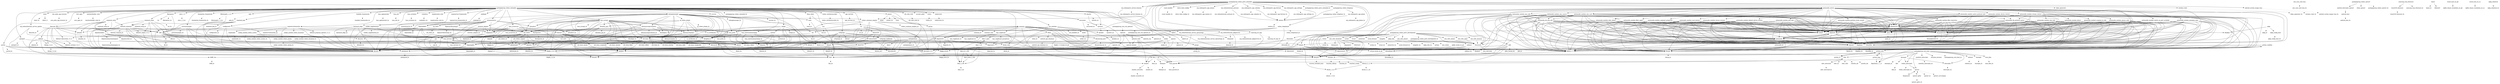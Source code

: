 digraph depends {
    node [shape=plaintext]
activitymanager -> activitymanager_lic [style=dotted];
activitymanager -> db8;
activitymanager -> libboost_regex1_51_0;
activitymanager -> libglib_2_0_0;
activitymanager -> libstdc6;
activitymanager -> luna_service2;
alsa_ucm_conf_tuna -> alsa_ucm_conf_tuna_lic [style=dotted];
alsa_utils_alsactl -> alsa_states [style=dotted];
alsa_utils_alsactl -> libasound2;
alsa_utils_alsamixer -> libasound2;
alsa_utils_alsamixer -> libformw5;
alsa_utils_alsamixer -> libmenuw5;
alsa_utils_alsamixer -> libncursesw5;
alsa_utils_alsamixer -> libpanelw5;
alsa_utils_alsamixer -> libtinfo5;
alsa_utils_alsaucm -> libasound2;
alsa_utils_amixer -> libasound2;
alsa_utils_aplay -> libasound2;
android_apn_database -> android_apn_database_lic [style=dotted];
android_exec -> android_exec_lic [style=dotted];
android_initscripts_upstart -> android_exec;
android_system_image_tuna -> android_system_image_tuna_lic [style=dotted];
app_services -> app_services_lic [style=dotted];
base_files -> base_files_lic [style=dotted];
base_passwd -> base_passwd_lic [style=dotted];
bash -> bash_lic [style=dotted];
bash -> libtinfo5;
bcm4330_firmware -> bcm4330_firmware_lic [style=dotted];
binutils -> binutils_lic [style=dotted];
binutils -> libz1;
bluez4 -> bluez4_lic [style=dotted];
bluez4 -> libdbus_1_3;
bluez4 -> libglib_2_0_0;
bluez4 -> libreadline6;
bluez4 -> libudev0;
bluez4 -> libusb_0_1_4;
bluez4 -> libusb_1_0_0;
browser_adapter -> browser_adapter_lic [style=dotted];
browser_adapter -> libglib_2_0_0;
browser_adapter -> libpbnjson;
browser_adapter -> libstdc6;
browser_adapter -> qt4_webos;
browserserver -> browserserver_lic [style=dotted];
browserserver -> isis_fonts;
browserserver -> libcrypto1_0_0;
browserserver -> libglib_2_0_0;
browserserver -> libpbnjson;
browserserver -> libpmcertificatemgr2;
browserserver -> libqtwebkit4;
browserserver -> libssl1_0_0;
browserserver -> libstdc6;
browserserver -> luna_service2;
browserserver -> ptmalloc3;
browserserver -> qt4_webos;
busybox -> busybox_lic [style=dotted];
busybox -> busybox_syslog [style=dotted];
busybox -> busybox_udhcpc [style=dotted];
bzip2 -> bzip2_lic [style=dotted];
bzip2 -> libbz2_0;
ca_certificates -> ca_certificates_lic [style=dotted];
com_palm_app_browser -> com_palm_app_browser_lic [style=dotted];
configurator -> configurator_lic [style=dotted];
configurator -> db8;
configurator -> libglib_2_0_0;
configurator -> libstdc6;
configurator -> luna_service2;
connman -> base_passwd;
connman -> bluez4;
connman -> connman_conf [style=dotted];
connman -> connman_lic [style=dotted];
connman -> dbus_1;
connman -> iptables;
connman -> libdbus_1_3;
connman -> libglib_2_0_0;
connman -> libgnutls26;
connman -> ofono;
connman -> shadow;
connman -> wpa_supplicant;
cordova -> cordova_lic [style=dotted];
core_apps -> core_apps_lic [style=dotted];
cpushareholder_stub -> cpushareholder_stub_lic [style=dotted];
crash_handler -> crash_handler_lic [style=dotted];
curl -> curl_lic [style=dotted];
curl -> libcurl5;
curl -> libz1;
db -> db_lic [style=dotted];
db8 -> db8_lic [style=dotted];
db8 -> db;
db8 -> libglib_2_0_0;
db8 -> libicui18n36;
db8 -> libicuuc36;
db8 -> libstdc6;
db8 -> luna_service2;
dbus_1 -> base_passwd;
dbus_1 -> dbus_lic [style=dotted];
dbus_1 -> libdbus_1_3;
dbus_1 -> libexpat1;
dbus_1 -> shadow;
dhcp_client -> bash;
dhcp_client -> libcrypto1_0_0;
distro_feed_configs -> distro_feed_configs_lic [style=dotted];
e2fsprogs -> e2fsprogs_badblocks;
e2fsprogs -> e2fsprogs_lic [style=dotted];
e2fsprogs -> libblkid1;
e2fsprogs -> libcom_err2;
e2fsprogs -> libe2p2;
e2fsprogs -> libext2fs2;
e2fsprogs -> libss2;
e2fsprogs -> libuuid1;
e2fsprogs_badblocks -> libcom_err2;
e2fsprogs_badblocks -> libext2fs2;
eglibc_locale_en_gb -> virtual_locale_en_gb;
enyo_1_0 -> enyo_1_0_lic [style=dotted];
evtest -> evtest_lic [style=dotted];
evtest -> libxml2;
fbprogress -> fbprogress_lic [style=dotted];
fbprogress -> libstdc6;
fbprogress -> tar;
filecache -> db8;
filecache -> filecache_lic [style=dotted];
filecache -> glibmm;
filecache -> jemalloc;
filecache -> libboost_filesystem1_51_0;
filecache -> libboost_system1_51_0;
filecache -> libglib_2_0_0;
filecache -> libsigc_2_0_0;
filecache -> libstdc6;
filecache -> luna_service2;
foundation_frameworks -> foundation_frameworks_lic [style=dotted];
gdb -> gdb_lic [style=dotted];
gdb -> glibc_thread_db [style=dotted];
gdb -> libexpat1;
gdb -> libreadline6;
gdb -> libtinfo5;
gdb -> libz1;
glibmm -> glibmm_lic [style=dotted];
glibmm -> libffi6;
glibmm -> libglib_2_0_0;
glibmm -> libsigc_2_0_0;
glibmm -> libstdc6;
glibmm -> libz1;
gzip -> gzip_lic [style=dotted];
icu -> icu_lic [style=dotted];
icu -> libicudata36;
icu -> libicui18n36;
icu -> libicutu36;
icu -> libicuuc36;
icu -> libstdc6;
initscripts -> initscripts_lic [style=dotted];
iproute2 -> iproute2_lic [style=dotted];
iproute2 -> iptables;
iptables -> iptables_lic [style=dotted];
isis_fonts -> isis_fonts_lic [style=dotted];
jemalloc -> jemalloc_lic [style=dotted];
kbd -> kbd_lic [style=dotted];
keyboard_efigs -> keyboard_efigs_lic [style=dotted];
keyboard_efigs -> libglib_2_0_0;
keyboard_efigs -> libpbnjson;
keyboard_efigs -> libstdc6;
keyboard_efigs -> luna_service2;
keyboard_efigs -> qt4_webos;
keymaps -> initscripts;
keymaps -> kbd;
keymaps -> keymaps_lic [style=dotted];
keymaps -> webos_initscripts;
kmod -> kmod_lic [style=dotted];
kmod -> libkmod2;
libasound2 -> alsa_conf_base;
libblkid1 -> libuuid1;
libboost_filesystem1_51_0 -> libboost_system1_51_0;
libboost_filesystem1_51_0 -> libstdc6;
libboost_program_options1_51_0 -> libstdc6;
libboost_regex1_51_0 -> libstdc6;
libboost_system1_51_0 -> libstdc6;
libcap2 -> libcap_lic [style=dotted];
libcares2 -> libcares_lic [style=dotted];
libcjson1 -> libcjson_lic [style=dotted];
libcurl5 -> curl_certs [style=dotted];
libcurl5 -> libcap2;
libcurl5 -> libcares2;
libcurl5 -> libgcrypt11;
libcurl5 -> libgnutls26;
libcurl5 -> libgpg_error0;
libcurl5 -> libtasn1_3;
libcurl5 -> libz1;
libdbus_1_3 -> dbus_1 [style=dotted];
libemail_common2 -> db8;
libemail_common2 -> jemalloc;
libemail_common2 -> libboost_regex1_51_0;
libemail_common2 -> libcurl5;
libemail_common2 -> libemail_common_lic [style=dotted];
libemail_common2 -> libglib_2_0_0;
libemail_common2 -> libicuuc36;
libemail_common2 -> libpalmsocket2;
libemail_common2 -> libstdc6;
libemail_common2 -> libz1;
libexpat1 -> libexpat_lic [style=dotted];
libext2fs2 -> libblkid1;
libext2fs2 -> libcom_err2;
libffi6 -> libffi_lic [style=dotted];
libformw5 -> libncursesw5;
libformw5 -> libtinfo5;
libfreetype6 -> libfreetype_lic [style=dotted];
libgcrypt11 -> libcap2;
libgcrypt11 -> libgcrypt_lic [style=dotted];
libgcrypt11 -> libgpg_error0;
libgdbm4 -> libgdbm_lic [style=dotted];
libglib_2_0_0 -> libffi6;
libglib_2_0_0 -> libglib_2_0_lic [style=dotted];
libglib_2_0_0 -> libz1;
libglib_2_0_locale_en_gb -> libglib_2_0_0;
libglib_2_0_locale_en_gb -> virtual_locale_en_gb;
libgnutls26 -> libcap2;
libgnutls26 -> libgcrypt11;
libgnutls26 -> libgnutls_lic [style=dotted];
libgnutls26 -> libgpg_error0;
libgnutls26 -> libtasn1_3;
libgnutls26 -> libz1;
libgpg_error0 -> libgpg_error_lic [style=dotted];
libhunspell_1_3_0 -> libhunspell_1_3_lic [style=dotted];
libhunspell_1_3_0 -> libstdc6;
libhybris -> libhybris_lic [style=dotted];
libhybris -> libstdc6;
libicui18n36 -> libicudata36;
libicui18n36 -> libicuuc36;
libicui18n36 -> libstdc6;
libicutu36 -> libicudata36;
libicutu36 -> libicui18n36;
libicutu36 -> libicuuc36;
libicutu36 -> libstdc6;
libicuuc36 -> libicudata36;
libicuuc36 -> libstdc6;
libjpeg8 -> libjpeg_lic [style=dotted];
libjson0 -> libjson_lic [style=dotted];
liblunasysmgrcommon1 -> libglib_2_0_0;
liblunasysmgrcommon1 -> liblunasysmgrcommon_lic [style=dotted];
liblunasysmgrcommon1 -> liblunasysmgripc2;
liblunasysmgrcommon1 -> libnyx5;
liblunasysmgrcommon1 -> libpmloglib2;
liblunasysmgrcommon1 -> librolegen2;
liblunasysmgrcommon1 -> libstdc6;
liblunasysmgrcommon1 -> luna_prefs;
liblunasysmgrcommon1 -> qt4_webos;
liblunasysmgripc2 -> libglib_2_0_0;
liblunasysmgripc2 -> liblunasysmgripc_lic [style=dotted];
liblunasysmgripc2 -> libstdc6;
libmenuw5 -> libncursesw5;
libmenuw5 -> libtinfo5;
libmjson0 -> libmjson_lic [style=dotted];
libncurses5 -> libtinfo5;
libncursesw5 -> libtinfo5;
libnl_3_200 -> libnl_3_lic [style=dotted];
libnl_3_cli -> libnl_3_200;
libnl_3_cli -> libnl_3_genl;
libnl_3_cli -> libnl_nf_3_200;
libnl_3_cli -> libnl_route_3_200;
libnl_3_genl -> libnl_3_200;
libnl_3_genl -> libnl_3_cli;
libnl_nf_3_200 -> libnl_3_200;
libnl_nf_3_200 -> libnl_route_3_200;
libnl_route_3_200 -> libnl_3_200;
libnyx5 -> libglib_2_0_0;
libnyx5 -> libnyx_lic [style=dotted];
libpalmsocket2 -> libcares2;
libpalmsocket2 -> libcrypto1_0_0;
libpalmsocket2 -> libglib_2_0_0;
libpalmsocket2 -> libpalmsocket_lic [style=dotted];
libpalmsocket2 -> libpmloglib2;
libpalmsocket2 -> libpmstatemachineengine2;
libpalmsocket2 -> libssl1_0_0;
libpanelw5 -> libncursesw5;
libpanelw5 -> libtinfo5;
libpbnjson -> libpbnjson_lic [style=dotted];
libpbnjson -> libstdc6;
libpbnjson -> yajl;
libpmcertificatemgr2 -> ca_certificates;
libpmcertificatemgr2 -> libcrypto1_0_0;
libpmcertificatemgr2 -> libpmcertificatemgr_lic [style=dotted];
libpmloglib2 -> libpmloglib_lic [style=dotted];
libpmloglib2 -> pmlogconf;
libpmstatemachineengine2 -> libpmloglib2;
libpmstatemachineengine2 -> libpmstatemachineengine_lic [style=dotted];
libpng12_0 -> libz1;
libpulse0 -> libcap2;
libpulse0 -> libdbus_1_3;
libpulse0 -> libgdbm4;
libpulse0 -> libjson0;
libpulse0 -> libsndfile1;
libpulse0 -> pulseaudio;
libpulsecore -> libcap2;
libpulsecore -> libdbus_1_3;
libpulsecore -> libgdbm4;
libpulsecore -> libjson0;
libpulsecore -> libltdl7;
libpulsecore -> libpulse0;
libpulsecore -> libsamplerate0;
libpulsecore -> libsndfile1;
libpulsecore -> pulseaudio;
libpulsecore -> speex;
libqtwebkit4 -> libglib_2_0_0;
libqtwebkit4 -> libhybris;
libqtwebkit4 -> libqtwebkit_lic [style=dotted];
libqtwebkit4 -> libsqlite3_0;
libqtwebkit4 -> libstdc6;
libqtwebkit4 -> libz1;
libqtwebkit4 -> luna_service2;
libqtwebkit4 -> qt4_webos;
librdx_stub -> librdx_lic [style=dotted];
libreadline6 -> libreadline_lic [style=dotted];
libreadline6 -> libtinfo5;
librolegen2 -> librolegen_lic [style=dotted];
librolegen2 -> libstdc6;
libsamplerate0 -> libsamplerate0_lic [style=dotted];
libsamplerate0 -> libsndfile1;
libsamsung_ipc0 -> libcrypto1_0_0;
libsamsung_ipc0 -> libsamsung_ipc_lic [style=dotted];
libsamsung_ipc0 -> libssl1_0_0;
libsigc_2_0_0 -> libsigc_2_0_lic [style=dotted];
libsigc_2_0_0 -> libstdc6;
libsndfile1 -> libsndfile_lic [style=dotted];
libss2 -> libcom_err2;
libssl1_0_0 -> libcrypto1_0_0;
libtasn1_3 -> libtasn1_lic [style=dotted];
libtinfo5 -> ncurses_terminfo_base [style=dotted];
libudev0 -> udev;
libupstart0 -> upstart;
liburiparser1 -> liburiparser_lic [style=dotted];
libusb_0_1_4 -> libusb_0_1_lic [style=dotted];
libusb_0_1_4 -> libusb_1_0_0;
libusb_1_0_0 -> libusb_1_0_lic [style=dotted];
libwaudio1 -> libasound2;
libwaudio1 -> libstdc6;
libwaudio1 -> libwaudio_lic [style=dotted];
libwebos_gui1 -> libglib_2_0_0;
libwebos_gui1 -> libstdc6;
libwebos_gui1 -> libwebos_gui_lic [style=dotted];
libwebos_gui1 -> qt4_webos;
libxml2 -> libxml2_lic [style=dotted];
libxml2 -> libz1;
libz1 -> libz_lic [style=dotted];
loadable_frameworks -> loadable_frameworks_lic [style=dotted];
locale_base_en_gb -> eglibc_binary_localedata_en_gb;
locale_base_en_us -> eglibc_binary_localedata_en_us;
lsb -> lsb_lic [style=dotted];
lsb -> util_linux;
luna_applauncher -> luna_applauncher_lic [style=dotted];
luna_init -> luna_init_lic [style=dotted];
luna_prefs -> libcjson1;
luna_prefs -> libglib_2_0_0;
luna_prefs -> libsqlite3_0;
luna_prefs -> luna_prefs_lic [style=dotted];
luna_prefs -> luna_service2;
luna_service2 -> libcjson1;
luna_service2 -> libglib_2_0_0;
luna_service2 -> libpmloglib2;
luna_service2 -> luna_service2;
luna_service2 -> luna_service2_lic [style=dotted];
luna_sysmgr -> libcjson1;
luna_sysmgr -> libcrypto1_0_0;
luna_sysmgr -> libglib_2_0_0;
luna_sysmgr -> libhybris;
luna_sysmgr -> liblunasysmgrcommon1;
luna_sysmgr -> liblunasysmgripc2;
luna_sysmgr -> libnyx5;
luna_sysmgr -> libpbnjson;
luna_sysmgr -> libpmloglib2;
luna_sysmgr -> librolegen2;
luna_sysmgr -> libsqlite3_0;
luna_sysmgr -> libssl1_0_0;
luna_sysmgr -> libstdc6;
luna_sysmgr -> libwebos_gui1;
luna_sysmgr -> luna_prefs;
luna_sysmgr -> luna_service2;
luna_sysmgr -> luna_sysmgr_lic [style=dotted];
luna_sysmgr -> ptmalloc3;
luna_sysmgr -> qt4_webos;
luna_sysmgr -> util_linux;
luna_sysservice -> libcjson1;
luna_sysservice -> libglib_2_0_0;
luna_sysservice -> libpbnjson;
luna_sysservice -> libsqlite3_0;
luna_sysservice -> libstdc6;
luna_sysservice -> liburiparser1;
luna_sysservice -> luna_service2;
luna_sysservice -> luna_sysservice_lic [style=dotted];
luna_sysservice -> qt4_webos;
luna_systemui -> luna_systemui_lic [style=dotted];
luna_universalsearchmgr -> libcjson1;
luna_universalsearchmgr -> libglib_2_0_0;
luna_universalsearchmgr -> libsqlite3_0;
luna_universalsearchmgr -> libstdc6;
luna_universalsearchmgr -> libxml2;
luna_universalsearchmgr -> luna_service2;
luna_universalsearchmgr -> luna_universalsearchmgr_lic [style=dotted];
makedevs -> makedevs_lic [style=dotted];
mdbus2 -> libglib_2_0_0;
mdbus2 -> libreadline6;
mdbus2 -> mdbus2_lic [style=dotted];
mingetty -> mingetty_lic [style=dotted];
modutils_initscripts -> modutils_initscripts_lic [style=dotted];
mojoloader -> mojoloader_lic [style=dotted];
mojolocation_stub -> mojolocation_stub_lic [style=dotted];
mojomail_imap -> db8;
mojomail_imap -> libboost_regex1_51_0;
mojomail_imap -> libemail_common2;
mojomail_imap -> libglib_2_0_0;
mojomail_imap -> libicuuc36;
mojomail_imap -> libstdc6;
mojomail_imap -> luna_service2;
mojomail_imap -> mojomail_imap_lic [style=dotted];
mojomail_pop -> db8;
mojomail_pop -> libemail_common2;
mojomail_pop -> libglib_2_0_0;
mojomail_pop -> libstdc6;
mojomail_pop -> luna_service2;
mojomail_pop -> mojomail_pop_lic [style=dotted];
mojomail_smtp -> db8;
mojomail_smtp -> jemalloc;
mojomail_smtp -> libemail_common2;
mojomail_smtp -> libglib_2_0_0;
mojomail_smtp -> libstdc6;
mojomail_smtp -> luna_service2;
mojomail_smtp -> mojomail_smtp_lic [style=dotted];
mojoservice_frameworks -> mojoservice_frameworks_lic [style=dotted];
mojoservicelauncher -> libboost_program_options1_51_0;
mojoservicelauncher -> libpbnjson;
mojoservicelauncher -> libstdc6;
mojoservicelauncher -> mojoloader;
mojoservicelauncher -> mojoservicelauncher_lic [style=dotted];
mojoservicelauncher -> nodejs_module_webos_dynaload;
mojoservicelauncher -> nodejs_module_webos_pmlog;
mojoservicelauncher -> nodejs_module_webos_sysbus;
mtdev -> mtdev_lic [style=dotted];
ncurses -> libtinfo5;
ncurses -> ncurses_lic [style=dotted];
netbase -> netbase_lic [style=dotted];
nodejs -> libcrypto1_0_0;
nodejs -> libssl1_0_0;
nodejs -> libstdc6;
nodejs -> nodejs_lic [style=dotted];
nodejs_module_webos_dynaload -> libboost_filesystem1_51_0;
nodejs_module_webos_dynaload -> libstdc6;
nodejs_module_webos_dynaload -> nodejs_module_webos_dynaload_lic [style=dotted];
nodejs_module_webos_pmlog -> libpmloglib2;
nodejs_module_webos_pmlog -> libstdc6;
nodejs_module_webos_pmlog -> nodejs_module_webos_pmlog_lic [style=dotted];
nodejs_module_webos_sysbus -> libglib_2_0_0;
nodejs_module_webos_sysbus -> libstdc6;
nodejs_module_webos_sysbus -> luna_service2;
nodejs_module_webos_sysbus -> nodejs_module_webos_sysbus_lic [style=dotted];
novacomd -> iproute2;
novacomd -> libnyx5;
novacomd -> novacomd_lic [style=dotted];
nyx_modules -> libcrypto1_0_0;
nyx_modules -> libglib_2_0_0;
nyx_modules -> libnyx5;
nyx_modules -> libudev0;
nyx_modules -> lsb;
nyx_modules -> mtdev;
nyx_modules -> nyx_modules_lic [style=dotted];
ofono -> android_apn_database;
ofono -> dbus_1;
ofono -> libdbus_1_3;
ofono -> libglib_2_0_0;
ofono -> libsamsung_ipc0;
ofono -> libudev0;
ofono -> ofono_lic [style=dotted];
openssh -> openssh_keygen;
openssh -> openssh_lic [style=dotted];
openssh -> openssh_scp;
openssh -> openssh_ssh;
openssh -> openssh_sshd;
openssh_keygen -> libcrypto1_0_0;
openssh_ssh -> libcrypto1_0_0;
openssh_ssh -> libz1;
openssh_sshd -> base_passwd;
openssh_sshd -> libcrypto1_0_0;
openssh_sshd -> libz1;
openssh_sshd -> openssh_keygen;
openssh_sshd -> shadow;
openssl -> libcrypto1_0_0;
openssl -> libssl1_0_0;
openssl -> openssl_lic [style=dotted];
opkg -> libopkg1;
opkg -> opkg_config_base;
opkg -> opkg_lic [style=dotted];
opkg_collateral -> opkg_collateral_lic [style=dotted];
opkg_config_base -> opkg_config_base_lic [style=dotted];
opkg_utils -> opkg_utils_lic [style=dotted];
opkg_utils -> python;
org_webosinternals_ipkgservice -> libglib_2_0_0;
org_webosinternals_ipkgservice -> libmjson0;
org_webosinternals_ipkgservice -> luna_service2;
org_webosinternals_ipkgservice -> org_webosinternals_ipkgservice_lic [style=dotted];
org_webosinternals_preware -> cordova;
org_webosinternals_preware -> org_webosinternals_preware_lic [style=dotted];
org_webosinternals_service_update -> libglib_2_0_0;
org_webosinternals_service_update -> libopkg1;
org_webosinternals_service_update -> libpbnjson;
org_webosinternals_service_update -> luna_service2;
org_webosinternals_service_upstartmgr -> libglib_2_0_0;
org_webosinternals_service_upstartmgr -> libmjson0;
org_webosinternals_service_upstartmgr -> luna_service2;
org_webosinternals_service_upstartmgr -> org_webosinternals_service_upstartmgr_lic [style=dotted];
org_webosports_app_calendar -> cordova;
org_webosports_app_calendar -> org_webosports_app_calendar_lic [style=dotted];
org_webosports_app_firstuse -> cordova;
org_webosports_app_firstuse -> org_webosports_app_firstuse_lic [style=dotted];
org_webosports_app_memos -> org_webosports_app_memos_lic [style=dotted];
org_webosports_app_phone -> cordova;
org_webosports_app_phone -> org_webosports_app_phone_lic [style=dotted];
org_webosports_app_settings -> cordova;
org_webosports_app_settings -> org_webosports_app_settings_lic [style=dotted];
org_webosports_service_licenses -> luna_service2;
org_webosports_service_licenses -> org_webosports_service_licenses_lic [style=dotted];
packagegroup_core_boot -> base_files;
packagegroup_core_boot -> base_passwd;
packagegroup_core_boot -> busybox;
packagegroup_core_boot -> busybox_hwclock;
packagegroup_core_boot -> initscripts;
packagegroup_core_boot -> keymaps;
packagegroup_core_boot -> modutils_initscripts;
packagegroup_core_boot -> netbase;
packagegroup_core_boot -> packagegroup_core_boot_lic [style=dotted];
packagegroup_core_boot -> tinylogin;
packagegroup_core_boot -> udev;
packagegroup_core_boot -> upstart;
packagegroup_core_boot -> webos_initscripts;
packagegroup_core_ssh_openssh -> openssh;
packagegroup_core_ssh_openssh -> packagegroup_core_ssh_openssh_lic [style=dotted];
packagegroup_webos_extended -> activitymanager;
packagegroup_webos_extended -> app_services;
packagegroup_webos_extended -> bash;
packagegroup_webos_extended -> binutils;
packagegroup_webos_extended -> browser_adapter;
packagegroup_webos_extended -> browserserver;
packagegroup_webos_extended -> bzip2;
packagegroup_webos_extended -> com_palm_app_browser;
packagegroup_webos_extended -> configurator;
packagegroup_webos_extended -> core_apps;
packagegroup_webos_extended -> cpushareholder_stub;
packagegroup_webos_extended -> curl;
packagegroup_webos_extended -> dhcp_client;
packagegroup_webos_extended -> e2fsprogs;
packagegroup_webos_extended -> enyo_1_0;
packagegroup_webos_extended -> fbprogress;
packagegroup_webos_extended -> filecache;
packagegroup_webos_extended -> foundation_frameworks;
packagegroup_webos_extended -> gzip;
packagegroup_webos_extended -> icu;
packagegroup_webos_extended -> iproute2;
packagegroup_webos_extended -> keyboard_efigs;
packagegroup_webos_extended -> libhunspell_1_3_0;
packagegroup_webos_extended -> libqtwebkit4;
packagegroup_webos_extended -> librdx_stub;
packagegroup_webos_extended -> loadable_frameworks;
packagegroup_webos_extended -> lsb;
packagegroup_webos_extended -> luna_applauncher;
packagegroup_webos_extended -> luna_init;
packagegroup_webos_extended -> luna_sysmgr;
packagegroup_webos_extended -> luna_sysservice;
packagegroup_webos_extended -> luna_systemui;
packagegroup_webos_extended -> luna_universalsearchmgr;
packagegroup_webos_extended -> makedevs;
packagegroup_webos_extended -> mojolocation_stub;
packagegroup_webos_extended -> mojomail_imap;
packagegroup_webos_extended -> mojomail_pop;
packagegroup_webos_extended -> mojomail_smtp;
packagegroup_webos_extended -> mojoservice_frameworks;
packagegroup_webos_extended -> mojoservicelauncher;
packagegroup_webos_extended -> ncurses;
packagegroup_webos_extended -> nodejs;
packagegroup_webos_extended -> novacomd;
packagegroup_webos_extended -> nyx_modules;
packagegroup_webos_extended -> openssl;
packagegroup_webos_extended -> packagegroup_webos_extended_lic [style=dotted];
packagegroup_webos_extended -> parted;
packagegroup_webos_extended -> pmklogd;
packagegroup_webos_extended -> pmlogctl;
packagegroup_webos_extended -> pmlogdaemon;
packagegroup_webos_extended -> procps;
packagegroup_webos_extended -> psmisc;
packagegroup_webos_extended -> rdx_utils_stub;
packagegroup_webos_extended -> sleepd;
packagegroup_webos_extended -> sqlite3;
packagegroup_webos_extended -> sysvinit_pidof;
packagegroup_webos_extended -> tzdata;
packagegroup_webos_extended -> underscore;
packagegroup_webos_extended -> webappmanager;
packagegroup_webos_extended -> webkit_supplemental;
packagegroup_webos_extended -> webos_connman_adapter;
packagegroup_webos_extended -> webos_shutdownscripts;
packagegroup_webos_ports_development -> alsa_utils_alsactl;
packagegroup_webos_ports_development -> alsa_utils_alsamixer;
packagegroup_webos_ports_development -> alsa_utils_alsaucm;
packagegroup_webos_ports_development -> alsa_utils_amixer;
packagegroup_webos_ports_development -> alsa_utils_aplay;
packagegroup_webos_ports_development -> evtest;
packagegroup_webos_ports_development -> gdb;
packagegroup_webos_ports_development -> mdbus2;
packagegroup_webos_ports_development -> mingetty;
packagegroup_webos_ports_development -> opkg_utils;
packagegroup_webos_ports_development -> packagegroup_webos_ports_development_lic [style=dotted];
packagegroup_webos_ports_development -> powerstat;
packagegroup_webos_ports_development -> screen;
packagegroup_webos_ports_development -> serial_forward;
packagegroup_webos_ports_development -> strace;
packagegroup_webos_ports_extended -> android_system_image_tuna;
packagegroup_webos_ports_extended -> bluez4;
packagegroup_webos_ports_extended -> ca_certificates;
packagegroup_webos_ports_extended -> crash_handler;
packagegroup_webos_ports_extended -> distro_feed_configs;
packagegroup_webos_ports_extended -> libwaudio1;
packagegroup_webos_ports_extended -> org_webosinternals_ipkgservice;
packagegroup_webos_ports_extended -> org_webosinternals_preware;
packagegroup_webos_ports_extended -> org_webosinternals_service_update;
packagegroup_webos_ports_extended -> org_webosinternals_service_upstartmgr;
packagegroup_webos_ports_extended -> org_webosports_app_calendar;
packagegroup_webos_ports_extended -> org_webosports_app_firstuse;
packagegroup_webos_ports_extended -> org_webosports_app_memos;
packagegroup_webos_ports_extended -> org_webosports_app_settings;
packagegroup_webos_ports_extended -> org_webosports_service_licenses;
packagegroup_webos_ports_extended -> packagegroup_webos_ports_extended_lic [style=dotted];
packagegroup_webos_ports_extended -> packagegroup_webos_telephony;
packagegroup_webos_ports_extended -> pulseaudio_server;
packagegroup_webos_ports_extended -> samsung_rfs_mgr;
packagegroup_webos_ports_extended -> token_generator;
packagegroup_webos_ports_extended -> webos_connman_adapter;
packagegroup_webos_ports_extended -> wireless_tools;
packagegroup_webos_telephony -> org_webosports_app_phone;
packagegroup_webos_telephony -> packagegroup_webos_telephony_lic [style=dotted];
packagegroup_webos_telephony -> webos_telephonyd;
packagegroup_webos_upstart -> android_initscripts_upstart;
packagegroup_webos_upstart -> ofono_upstart;
packagegroup_webos_upstart -> packagegroup_webos_upstart_lic [style=dotted];
parted -> libblkid1;
parted -> libreadline6;
parted -> libtinfo5;
parted -> libuuid1;
parted -> parted_lic [style=dotted];
pmklogd -> pmklogd_lic [style=dotted];
pmlogconf -> pmlogconf_lic [style=dotted];
pmlogctl -> libpmloglib2;
pmlogctl -> pmlogconf;
pmlogctl -> pmlogctl_lic [style=dotted];
pmlogdaemon -> busybox;
pmlogdaemon -> libglib_2_0_0;
pmlogdaemon -> libpmloglib2;
pmlogdaemon -> librdx_stub;
pmlogdaemon -> libz1;
pmlogdaemon -> pmlogconf;
pmlogdaemon -> pmlogdaemon_lic [style=dotted];
powerd -> libcjson1;
powerd -> libglib_2_0_0;
powerd -> libnyx5;
powerd -> luna_service2;
powerd -> powerd_lic [style=dotted];
powerstat -> powerstat_lic [style=dotted];
procps -> libncurses5;
procps -> libtinfo5;
procps -> procps_lic [style=dotted];
psmisc -> fuser;
psmisc -> killall;
psmisc -> psmisc_lic [style=dotted];
psmisc -> pstree;
pstree -> libtinfo5;
ptmalloc3 -> ptmalloc3_lic [style=dotted];
pulseaudio -> bluez4;
pulseaudio -> libcap2;
pulseaudio -> libdbus_1_3;
pulseaudio -> libgdbm4;
pulseaudio -> libjson0;
pulseaudio -> libpulse0;
pulseaudio -> libsndfile1;
pulseaudio -> pulseaudio_lic [style=dotted];
pulseaudio_lib_alsa_util -> libasound2;
pulseaudio_lib_alsa_util -> libcap2;
pulseaudio_lib_alsa_util -> libdbus_1_3;
pulseaudio_lib_alsa_util -> libgdbm4;
pulseaudio_lib_alsa_util -> libjson0;
pulseaudio_lib_alsa_util -> libltdl7;
pulseaudio_lib_alsa_util -> libpulse0;
pulseaudio_lib_alsa_util -> libpulsecore;
pulseaudio_lib_alsa_util -> libsamplerate0;
pulseaudio_lib_alsa_util -> libsndfile1;
pulseaudio_lib_alsa_util -> libudev0;
pulseaudio_lib_alsa_util -> pulseaudio;
pulseaudio_lib_alsa_util -> speex;
pulseaudio_lib_protocol_native -> libcap2;
pulseaudio_lib_protocol_native -> libdbus_1_3;
pulseaudio_lib_protocol_native -> libgdbm4;
pulseaudio_lib_protocol_native -> libjson0;
pulseaudio_lib_protocol_native -> libltdl7;
pulseaudio_lib_protocol_native -> libpulse0;
pulseaudio_lib_protocol_native -> libpulsecore;
pulseaudio_lib_protocol_native -> libsamplerate0;
pulseaudio_lib_protocol_native -> libsndfile1;
pulseaudio_lib_protocol_native -> pulseaudio;
pulseaudio_lib_protocol_native -> speex;
pulseaudio_module_alsa_card -> libasound2;
pulseaudio_module_alsa_card -> libcap2;
pulseaudio_module_alsa_card -> libdbus_1_3;
pulseaudio_module_alsa_card -> libgdbm4;
pulseaudio_module_alsa_card -> libjson0;
pulseaudio_module_alsa_card -> libltdl7;
pulseaudio_module_alsa_card -> libpulse0;
pulseaudio_module_alsa_card -> libpulsecore;
pulseaudio_module_alsa_card -> libsamplerate0;
pulseaudio_module_alsa_card -> libsndfile1;
pulseaudio_module_alsa_card -> libudev0;
pulseaudio_module_alsa_card -> pulseaudio;
pulseaudio_module_alsa_card -> pulseaudio_lib_alsa_util;
pulseaudio_module_alsa_card -> speex;
pulseaudio_module_alsa_sink -> libasound2;
pulseaudio_module_alsa_sink -> libcap2;
pulseaudio_module_alsa_sink -> libdbus_1_3;
pulseaudio_module_alsa_sink -> libgdbm4;
pulseaudio_module_alsa_sink -> libjson0;
pulseaudio_module_alsa_sink -> libltdl7;
pulseaudio_module_alsa_sink -> libpulse0;
pulseaudio_module_alsa_sink -> libpulsecore;
pulseaudio_module_alsa_sink -> libsamplerate0;
pulseaudio_module_alsa_sink -> libsndfile1;
pulseaudio_module_alsa_sink -> libudev0;
pulseaudio_module_alsa_sink -> pulseaudio;
pulseaudio_module_alsa_sink -> pulseaudio_lib_alsa_util;
pulseaudio_module_alsa_sink -> speex;
pulseaudio_module_alsa_source -> libasound2;
pulseaudio_module_alsa_source -> libcap2;
pulseaudio_module_alsa_source -> libdbus_1_3;
pulseaudio_module_alsa_source -> libgdbm4;
pulseaudio_module_alsa_source -> libjson0;
pulseaudio_module_alsa_source -> libltdl7;
pulseaudio_module_alsa_source -> libpulse0;
pulseaudio_module_alsa_source -> libpulsecore;
pulseaudio_module_alsa_source -> libsamplerate0;
pulseaudio_module_alsa_source -> libsndfile1;
pulseaudio_module_alsa_source -> libudev0;
pulseaudio_module_alsa_source -> pulseaudio;
pulseaudio_module_alsa_source -> pulseaudio_lib_alsa_util;
pulseaudio_module_alsa_source -> speex;
pulseaudio_module_always_sink -> libcap2;
pulseaudio_module_always_sink -> libdbus_1_3;
pulseaudio_module_always_sink -> libgdbm4;
pulseaudio_module_always_sink -> libjson0;
pulseaudio_module_always_sink -> libltdl7;
pulseaudio_module_always_sink -> libpulse0;
pulseaudio_module_always_sink -> libpulsecore;
pulseaudio_module_always_sink -> libsamplerate0;
pulseaudio_module_always_sink -> libsndfile1;
pulseaudio_module_always_sink -> pulseaudio;
pulseaudio_module_always_sink -> speex;
pulseaudio_module_augment_properties -> libcap2;
pulseaudio_module_augment_properties -> libdbus_1_3;
pulseaudio_module_augment_properties -> libgdbm4;
pulseaudio_module_augment_properties -> libjson0;
pulseaudio_module_augment_properties -> libltdl7;
pulseaudio_module_augment_properties -> libpulse0;
pulseaudio_module_augment_properties -> libpulsecore;
pulseaudio_module_augment_properties -> libsamplerate0;
pulseaudio_module_augment_properties -> libsndfile1;
pulseaudio_module_augment_properties -> pulseaudio;
pulseaudio_module_augment_properties -> speex;
pulseaudio_module_card_restore -> libcap2;
pulseaudio_module_card_restore -> libdbus_1_3;
pulseaudio_module_card_restore -> libgdbm4;
pulseaudio_module_card_restore -> libjson0;
pulseaudio_module_card_restore -> libltdl7;
pulseaudio_module_card_restore -> libpulse0;
pulseaudio_module_card_restore -> libpulsecore;
pulseaudio_module_card_restore -> libsamplerate0;
pulseaudio_module_card_restore -> libsndfile1;
pulseaudio_module_card_restore -> pulseaudio;
pulseaudio_module_card_restore -> speex;
pulseaudio_module_default_device_restore -> libcap2;
pulseaudio_module_default_device_restore -> libdbus_1_3;
pulseaudio_module_default_device_restore -> libgdbm4;
pulseaudio_module_default_device_restore -> libjson0;
pulseaudio_module_default_device_restore -> libltdl7;
pulseaudio_module_default_device_restore -> libpulse0;
pulseaudio_module_default_device_restore -> libpulsecore;
pulseaudio_module_default_device_restore -> libsamplerate0;
pulseaudio_module_default_device_restore -> libsndfile1;
pulseaudio_module_default_device_restore -> pulseaudio;
pulseaudio_module_default_device_restore -> speex;
pulseaudio_module_detect -> libcap2;
pulseaudio_module_detect -> libdbus_1_3;
pulseaudio_module_detect -> libgdbm4;
pulseaudio_module_detect -> libjson0;
pulseaudio_module_detect -> libltdl7;
pulseaudio_module_detect -> libpulse0;
pulseaudio_module_detect -> libpulsecore;
pulseaudio_module_detect -> libsamplerate0;
pulseaudio_module_detect -> libsndfile1;
pulseaudio_module_detect -> pulseaudio;
pulseaudio_module_detect -> speex;
pulseaudio_module_device_restore -> libcap2;
pulseaudio_module_device_restore -> libdbus_1_3;
pulseaudio_module_device_restore -> libgdbm4;
pulseaudio_module_device_restore -> libjson0;
pulseaudio_module_device_restore -> libltdl7;
pulseaudio_module_device_restore -> libpulse0;
pulseaudio_module_device_restore -> libpulsecore;
pulseaudio_module_device_restore -> libsamplerate0;
pulseaudio_module_device_restore -> libsndfile1;
pulseaudio_module_device_restore -> pulseaudio;
pulseaudio_module_device_restore -> pulseaudio_lib_protocol_native;
pulseaudio_module_device_restore -> speex;
pulseaudio_module_filter_apply -> libcap2;
pulseaudio_module_filter_apply -> libdbus_1_3;
pulseaudio_module_filter_apply -> libgdbm4;
pulseaudio_module_filter_apply -> libjson0;
pulseaudio_module_filter_apply -> libltdl7;
pulseaudio_module_filter_apply -> libpulse0;
pulseaudio_module_filter_apply -> libpulsecore;
pulseaudio_module_filter_apply -> libsamplerate0;
pulseaudio_module_filter_apply -> libsndfile1;
pulseaudio_module_filter_apply -> pulseaudio;
pulseaudio_module_filter_apply -> speex;
pulseaudio_module_filter_heuristics -> libcap2;
pulseaudio_module_filter_heuristics -> libdbus_1_3;
pulseaudio_module_filter_heuristics -> libgdbm4;
pulseaudio_module_filter_heuristics -> libjson0;
pulseaudio_module_filter_heuristics -> libltdl7;
pulseaudio_module_filter_heuristics -> libpulse0;
pulseaudio_module_filter_heuristics -> libpulsecore;
pulseaudio_module_filter_heuristics -> libsamplerate0;
pulseaudio_module_filter_heuristics -> libsndfile1;
pulseaudio_module_filter_heuristics -> pulseaudio;
pulseaudio_module_filter_heuristics -> speex;
pulseaudio_module_intended_roles -> libcap2;
pulseaudio_module_intended_roles -> libdbus_1_3;
pulseaudio_module_intended_roles -> libgdbm4;
pulseaudio_module_intended_roles -> libjson0;
pulseaudio_module_intended_roles -> libltdl7;
pulseaudio_module_intended_roles -> libpulse0;
pulseaudio_module_intended_roles -> libpulsecore;
pulseaudio_module_intended_roles -> libsamplerate0;
pulseaudio_module_intended_roles -> libsndfile1;
pulseaudio_module_intended_roles -> pulseaudio;
pulseaudio_module_intended_roles -> speex;
pulseaudio_module_native_protocol_unix -> libcap2;
pulseaudio_module_native_protocol_unix -> libdbus_1_3;
pulseaudio_module_native_protocol_unix -> libgdbm4;
pulseaudio_module_native_protocol_unix -> libjson0;
pulseaudio_module_native_protocol_unix -> libltdl7;
pulseaudio_module_native_protocol_unix -> libpulse0;
pulseaudio_module_native_protocol_unix -> libpulsecore;
pulseaudio_module_native_protocol_unix -> libsamplerate0;
pulseaudio_module_native_protocol_unix -> libsndfile1;
pulseaudio_module_native_protocol_unix -> pulseaudio;
pulseaudio_module_native_protocol_unix -> pulseaudio_lib_protocol_native;
pulseaudio_module_native_protocol_unix -> speex;
pulseaudio_module_null_sink -> libcap2;
pulseaudio_module_null_sink -> libdbus_1_3;
pulseaudio_module_null_sink -> libgdbm4;
pulseaudio_module_null_sink -> libjson0;
pulseaudio_module_null_sink -> libltdl7;
pulseaudio_module_null_sink -> libpulse0;
pulseaudio_module_null_sink -> libpulsecore;
pulseaudio_module_null_sink -> libsamplerate0;
pulseaudio_module_null_sink -> libsndfile1;
pulseaudio_module_null_sink -> pulseaudio;
pulseaudio_module_null_sink -> speex;
pulseaudio_module_position_event_sounds -> libcap2;
pulseaudio_module_position_event_sounds -> libdbus_1_3;
pulseaudio_module_position_event_sounds -> libgdbm4;
pulseaudio_module_position_event_sounds -> libjson0;
pulseaudio_module_position_event_sounds -> libltdl7;
pulseaudio_module_position_event_sounds -> libpulse0;
pulseaudio_module_position_event_sounds -> libpulsecore;
pulseaudio_module_position_event_sounds -> libsamplerate0;
pulseaudio_module_position_event_sounds -> libsndfile1;
pulseaudio_module_position_event_sounds -> pulseaudio;
pulseaudio_module_position_event_sounds -> speex;
pulseaudio_module_rescue_streams -> libcap2;
pulseaudio_module_rescue_streams -> libdbus_1_3;
pulseaudio_module_rescue_streams -> libgdbm4;
pulseaudio_module_rescue_streams -> libjson0;
pulseaudio_module_rescue_streams -> libltdl7;
pulseaudio_module_rescue_streams -> libpulse0;
pulseaudio_module_rescue_streams -> libpulsecore;
pulseaudio_module_rescue_streams -> libsamplerate0;
pulseaudio_module_rescue_streams -> libsndfile1;
pulseaudio_module_rescue_streams -> pulseaudio;
pulseaudio_module_rescue_streams -> speex;
pulseaudio_module_role_cork -> libcap2;
pulseaudio_module_role_cork -> libdbus_1_3;
pulseaudio_module_role_cork -> libgdbm4;
pulseaudio_module_role_cork -> libjson0;
pulseaudio_module_role_cork -> libltdl7;
pulseaudio_module_role_cork -> libpulse0;
pulseaudio_module_role_cork -> libpulsecore;
pulseaudio_module_role_cork -> libsamplerate0;
pulseaudio_module_role_cork -> libsndfile1;
pulseaudio_module_role_cork -> pulseaudio;
pulseaudio_module_role_cork -> speex;
pulseaudio_module_stream_restore -> libcap2;
pulseaudio_module_stream_restore -> libdbus_1_3;
pulseaudio_module_stream_restore -> libgdbm4;
pulseaudio_module_stream_restore -> libjson0;
pulseaudio_module_stream_restore -> libltdl7;
pulseaudio_module_stream_restore -> libpulse0;
pulseaudio_module_stream_restore -> libpulsecore;
pulseaudio_module_stream_restore -> libsamplerate0;
pulseaudio_module_stream_restore -> libsndfile1;
pulseaudio_module_stream_restore -> pulseaudio;
pulseaudio_module_stream_restore -> pulseaudio_lib_protocol_native;
pulseaudio_module_stream_restore -> speex;
pulseaudio_module_suspend_on_idle -> libcap2;
pulseaudio_module_suspend_on_idle -> libdbus_1_3;
pulseaudio_module_suspend_on_idle -> libgdbm4;
pulseaudio_module_suspend_on_idle -> libjson0;
pulseaudio_module_suspend_on_idle -> libltdl7;
pulseaudio_module_suspend_on_idle -> libpulse0;
pulseaudio_module_suspend_on_idle -> libpulsecore;
pulseaudio_module_suspend_on_idle -> libsamplerate0;
pulseaudio_module_suspend_on_idle -> libsndfile1;
pulseaudio_module_suspend_on_idle -> pulseaudio;
pulseaudio_module_suspend_on_idle -> speex;
pulseaudio_module_switch_on_port_available -> libcap2;
pulseaudio_module_switch_on_port_available -> libdbus_1_3;
pulseaudio_module_switch_on_port_available -> libgdbm4;
pulseaudio_module_switch_on_port_available -> libjson0;
pulseaudio_module_switch_on_port_available -> libltdl7;
pulseaudio_module_switch_on_port_available -> libpulse0;
pulseaudio_module_switch_on_port_available -> libpulsecore;
pulseaudio_module_switch_on_port_available -> libsamplerate0;
pulseaudio_module_switch_on_port_available -> libsndfile1;
pulseaudio_module_switch_on_port_available -> pulseaudio;
pulseaudio_module_switch_on_port_available -> speex;
pulseaudio_module_udev_detect -> libcap2;
pulseaudio_module_udev_detect -> libdbus_1_3;
pulseaudio_module_udev_detect -> libgdbm4;
pulseaudio_module_udev_detect -> libjson0;
pulseaudio_module_udev_detect -> libltdl7;
pulseaudio_module_udev_detect -> libpulse0;
pulseaudio_module_udev_detect -> libpulsecore;
pulseaudio_module_udev_detect -> libsamplerate0;
pulseaudio_module_udev_detect -> libsndfile1;
pulseaudio_module_udev_detect -> libudev0;
pulseaudio_module_udev_detect -> pulseaudio;
pulseaudio_module_udev_detect -> speex;
pulseaudio_server -> base_passwd;
pulseaudio_server -> libcap2;
pulseaudio_server -> libdbus_1_3;
pulseaudio_server -> libgdbm4;
pulseaudio_server -> libjson0;
pulseaudio_server -> libltdl7;
pulseaudio_server -> libpulse0;
pulseaudio_server -> libpulsecore;
pulseaudio_server -> libsamplerate0;
pulseaudio_server -> libsndfile1;
pulseaudio_server -> pulseaudio;
pulseaudio_server -> pulseaudio_module_alsa_card;
pulseaudio_server -> pulseaudio_module_alsa_sink;
pulseaudio_server -> pulseaudio_module_alsa_source;
pulseaudio_server -> pulseaudio_module_always_sink;
pulseaudio_server -> pulseaudio_module_augment_properties;
pulseaudio_server -> pulseaudio_module_card_restore;
pulseaudio_server -> pulseaudio_module_default_device_restore;
pulseaudio_server -> pulseaudio_module_detect;
pulseaudio_server -> pulseaudio_module_device_restore;
pulseaudio_server -> pulseaudio_module_filter_apply;
pulseaudio_server -> pulseaudio_module_filter_heuristics;
pulseaudio_server -> pulseaudio_module_intended_roles;
pulseaudio_server -> pulseaudio_module_native_protocol_unix;
pulseaudio_server -> pulseaudio_module_null_sink;
pulseaudio_server -> pulseaudio_module_position_event_sounds;
pulseaudio_server -> pulseaudio_module_rescue_streams;
pulseaudio_server -> pulseaudio_module_role_cork;
pulseaudio_server -> pulseaudio_module_stream_restore;
pulseaudio_server -> pulseaudio_module_suspend_on_idle;
pulseaudio_server -> pulseaudio_module_switch_on_port_available;
pulseaudio_server -> pulseaudio_module_udev_detect;
pulseaudio_server -> shadow;
pulseaudio_server -> speex;
python_core -> libpython2_7_1_0;
python_core -> libz1;
python_core -> python_lang;
python_core -> python_re;
python_core -> python_readline [style=dotted];
python_lang -> libpython2_7_1_0;
python_lang -> python_core;
python_re -> python_core;
python_readline -> libncursesw5;
python_readline -> libpython2_7_1_0;
python_readline -> libreadline6;
python_readline -> python_core;
qt4_webos -> libfreetype6;
qt4_webos -> libglib_2_0_0;
qt4_webos -> libhybris;
qt4_webos -> libjpeg8;
qt4_webos -> libnyx5;
qt4_webos -> libpng12_0;
qt4_webos -> libstdc6;
qt4_webos -> qt4_webos_lic [style=dotted];
qt4_webos -> qt4_webos_support;
qt4_webos_support -> libfreetype6;
qt4_webos_support -> libglib_2_0_0;
qt4_webos_support -> libhybris;
qt4_webos_support -> libnyx5;
qt4_webos_support -> libstdc6;
qt4_webos_support -> qt4_webos;
qt_webos_plugin -> libfreetype6;
qt_webos_plugin -> libglib_2_0_0;
qt_webos_plugin -> liblunasysmgripc2;
qt_webos_plugin -> libstdc6;
qt_webos_plugin -> libwebos_gui1;
qt_webos_plugin -> qt4_webos;
qt_webos_plugin -> qt_webos_plugin_lic [style=dotted];
rdx_utils_stub -> rdx_utils_stub_lic [style=dotted];
samsung_rfs_mgr -> libglib_2_0_0;
samsung_rfs_mgr -> libsamsung_ipc0;
samsung_rfs_mgr -> samsung_rfs_mgr_lic [style=dotted];
samsung_tuna_firmware -> bcm4330_firmware;
samsung_tuna_firmware -> samsung_tuna_firmware_lic [style=dotted];
screen -> libtinfo5;
screen -> screen_lic [style=dotted];
serial_forward -> serial_forward_lic [style=dotted];
shadow -> shadow_lic [style=dotted];
shadow -> shadow_securetty;
shadow_securetty -> shadow_securetty_lic [style=dotted];
sleepd -> libcjson1;
sleepd -> libglib_2_0_0;
sleepd -> libnyx5;
sleepd -> libsqlite3_0;
sleepd -> libxml2;
sleepd -> luna_service2;
sleepd -> powerd;
sleepd -> sleepd_lic [style=dotted];
speex -> speex_lic [style=dotted];
sqlite3 -> libreadline6;
sqlite3 -> libsqlite3_0;
sqlite3 -> sqlite3_lic [style=dotted];
strace -> strace_lic [style=dotted];
tar -> tar_lic [style=dotted];
tinylogin -> tinylogin_lic [style=dotted];
token_generator -> token_generator_lic [style=dotted];
tzdata -> tzdata_lic [style=dotted];
udev -> libusb_0_1_4;
udev -> pciutils_ids [style=dotted];
udev -> udev_extraconf [style=dotted];
udev -> udev_lic [style=dotted];
udev -> udev_utils [style=dotted];
udev -> usbutils_ids [style=dotted];
udev_extraconf -> udev;
udev_extraconf -> udev_extraconf_lic [style=dotted];
underscore -> underscore_lic [style=dotted];
upstart -> libupstart0 [style=dotted];
upstart -> upstart_getty [style=dotted];
upstart -> upstart_lic [style=dotted];
upstart -> upstart_sysvcompat [style=dotted];
upstart_getty -> upstart;
upstart_getty -> upstart_getty_lic [style=dotted];
util_linux -> libblkid1;
util_linux -> libncursesw5;
util_linux -> libtinfo5;
util_linux -> libuuid1;
util_linux -> libz1;
util_linux -> util_linux_cfdisk [style=dotted];
util_linux -> util_linux_fdisk [style=dotted];
util_linux -> util_linux_lic [style=dotted];
util_linux -> util_linux_losetup;
util_linux -> util_linux_mkfs [style=dotted];
util_linux -> util_linux_mount [style=dotted];
util_linux -> util_linux_readprofile [style=dotted];
util_linux -> util_linux_sfdisk [style=dotted];
util_linux -> util_linux_swaponoff;
util_linux -> util_linux_umount;
util_linux_cfdisk -> libblkid1;
util_linux_cfdisk -> libncursesw5;
util_linux_cfdisk -> libtinfo5;
util_linux_fdisk -> libblkid1;
util_linux_mount -> libblkid1;
util_linux_swaponoff -> libblkid1;
util_linux_umount -> libblkid1;
webappmanager -> libcjson1;
webappmanager -> libcrypto1_0_0;
webappmanager -> libglib_2_0_0;
webappmanager -> libhybris;
webappmanager -> liblunasysmgrcommon1;
webappmanager -> liblunasysmgripc2;
webappmanager -> libpbnjson;
webappmanager -> libpmloglib2;
webappmanager -> libqtwebkit4;
webappmanager -> librolegen2;
webappmanager -> libsqlite3_0;
webappmanager -> libssl1_0_0;
webappmanager -> libstdc6;
webappmanager -> luna_prefs;
webappmanager -> luna_service2;
webappmanager -> ptmalloc3;
webappmanager -> qt4_webos;
webappmanager -> qt_webos_plugin;
webappmanager -> util_linux;
webappmanager -> webappmanager_lic [style=dotted];
webkit_supplemental -> libfreetype6;
webkit_supplemental -> libglib_2_0_0;
webkit_supplemental -> libstdc6;
webkit_supplemental -> qt4_webos;
webkit_supplemental -> webkit_supplemental_lic [style=dotted];
webos_connman_adapter -> connman;
webos_connman_adapter -> libcrypto1_0_0;
webos_connman_adapter -> libglib_2_0_0;
webos_connman_adapter -> libpbnjson;
webos_connman_adapter -> libpmloglib2;
webos_connman_adapter -> luna_prefs;
webos_connman_adapter -> luna_service2;
webos_connman_adapter -> webos_connman_adapter_lic [style=dotted];
webos_initscripts -> upstart;
webos_initscripts -> webos_initscripts_lic [style=dotted];
webos_shutdownscripts -> webos_shutdownscripts_lic [style=dotted];
webos_telephonyd -> libglib_2_0_0;
webos_telephonyd -> libpbnjson;
webos_telephonyd -> luna_prefs;
webos_telephonyd -> luna_service2;
webos_telephonyd -> webos_telephonyd_lic [style=dotted];
wireless_tools -> wireless_tools_lic [style=dotted];
wpa_supplicant -> libdbus_1_3;
wpa_supplicant -> libgcrypt11;
wpa_supplicant -> libgnutls26;
wpa_supplicant -> libnl_3_200;
wpa_supplicant -> libnl_3_genl;
wpa_supplicant -> wpa_supplicant_cli [style=dotted];
wpa_supplicant -> wpa_supplicant_lic [style=dotted];
wpa_supplicant -> wpa_supplicant_passphrase [style=dotted];
wpa_supplicant_passphrase -> libgcrypt11;
yajl -> yajl_lic [style=dotted];
}
